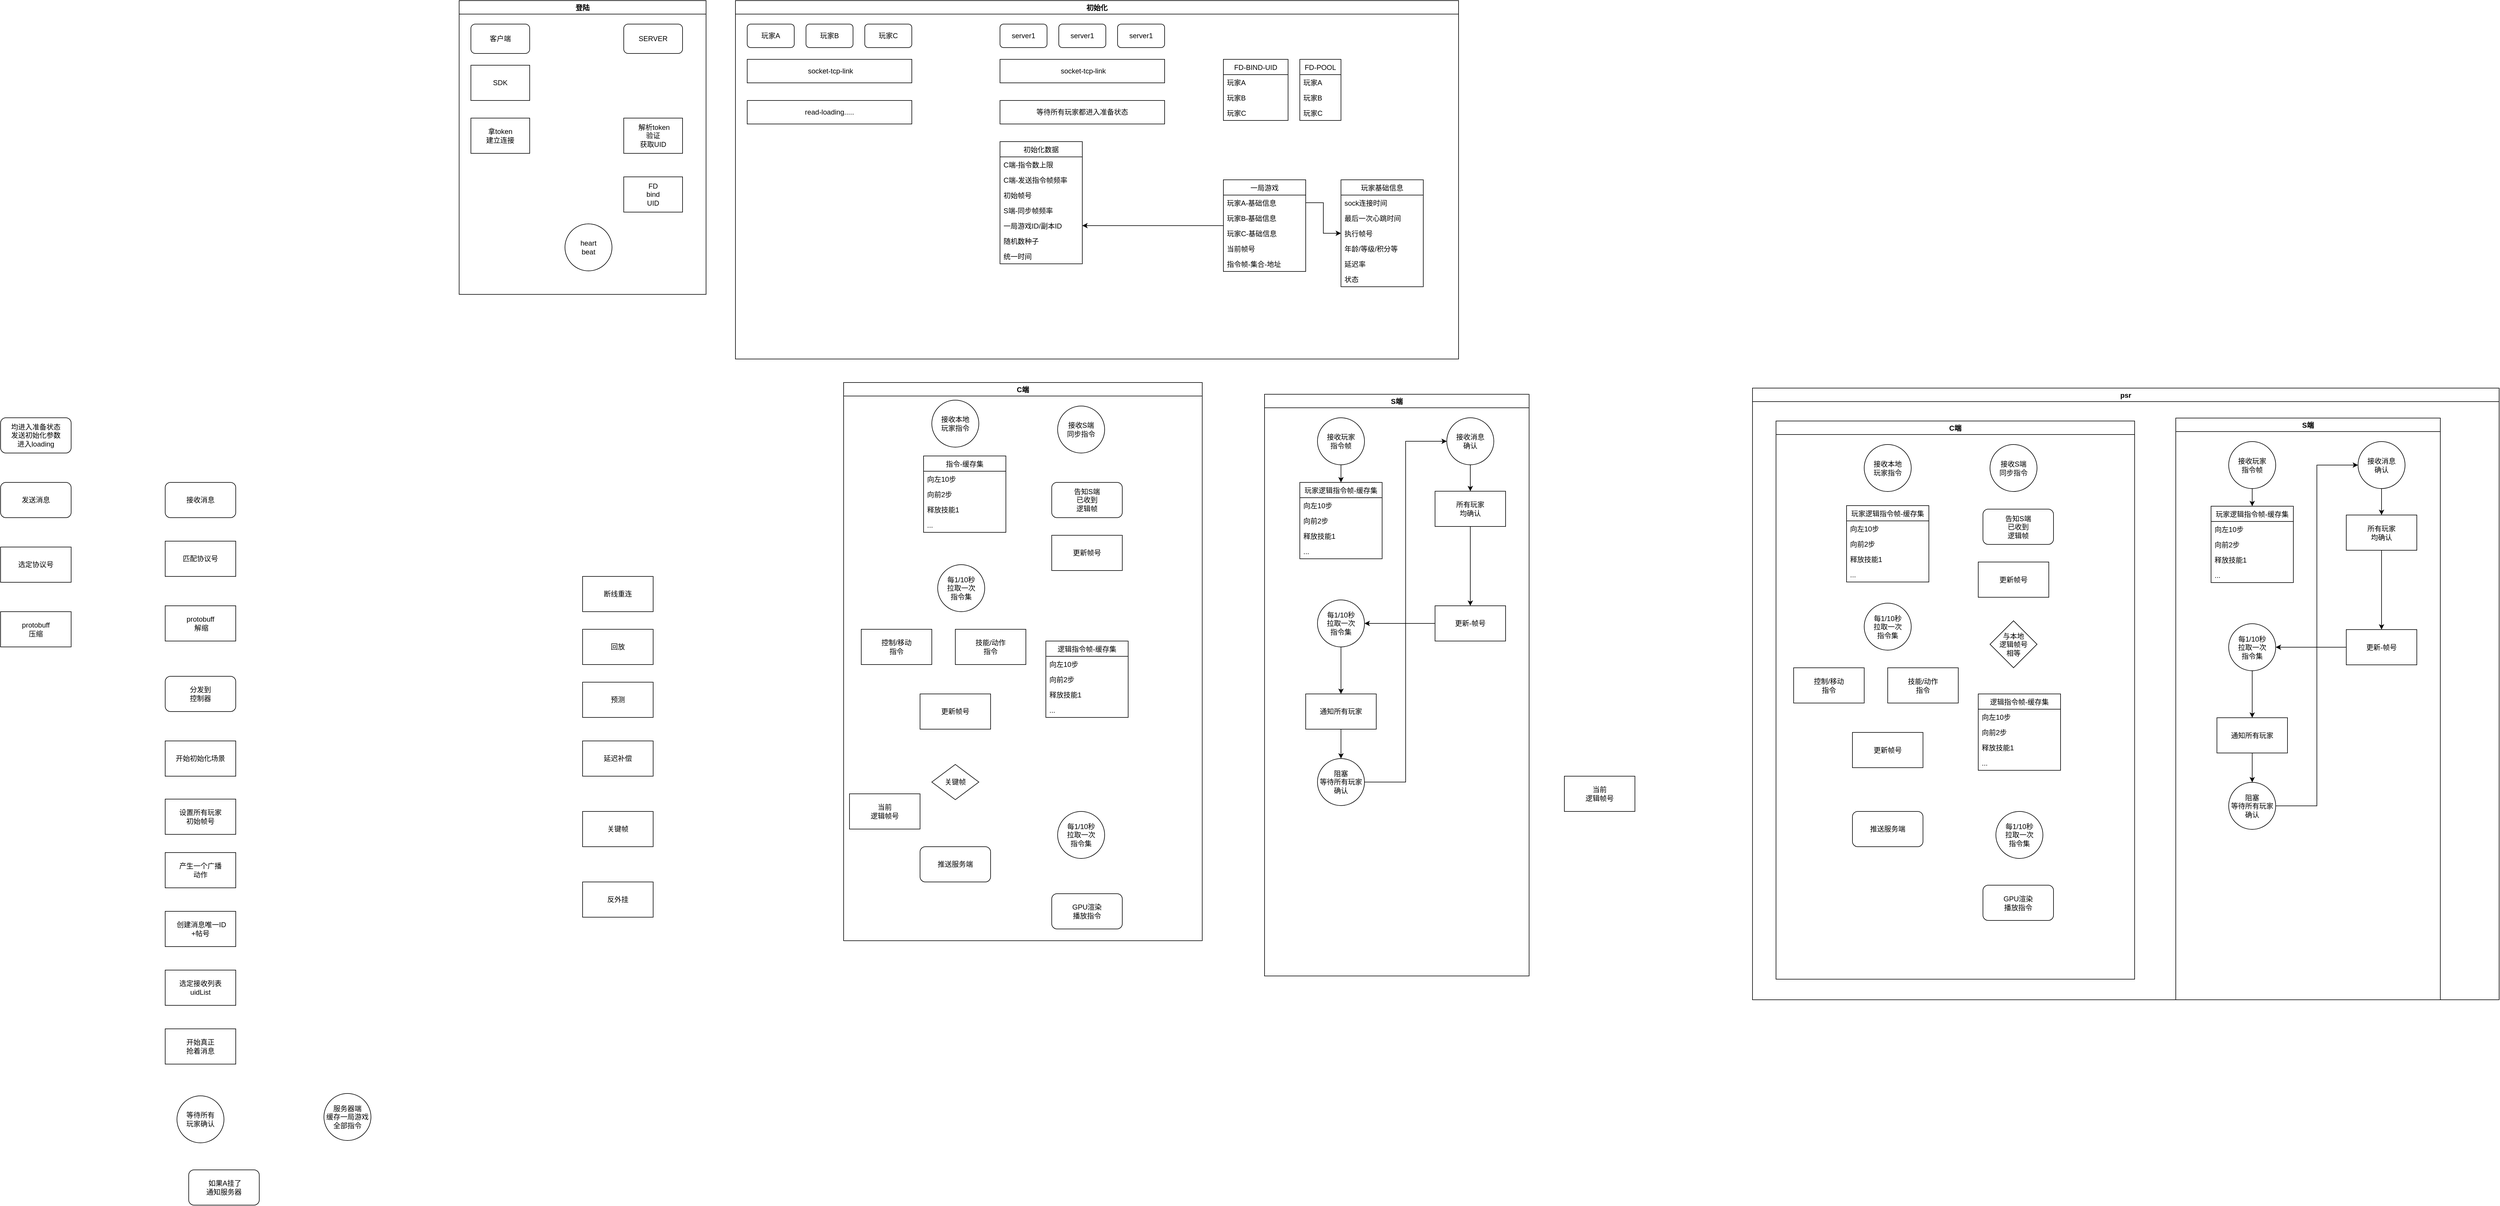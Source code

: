 <mxfile version="14.5.3" type="github">
  <diagram id="cTCjcHN-rwVxs7hEuexl" name="Page-1">
    <mxGraphModel dx="1426" dy="1873" grid="1" gridSize="10" guides="1" tooltips="1" connect="1" arrows="1" fold="1" page="1" pageScale="1" pageWidth="827" pageHeight="1169" math="0" shadow="0">
      <root>
        <mxCell id="0" />
        <mxCell id="1" parent="0" />
        <mxCell id="lB1xqUMFaD_04WnO8Ldx-7" value="发送消息" style="rounded=1;whiteSpace=wrap;html=1;" parent="1" vertex="1">
          <mxGeometry x="220" y="630" width="120" height="60" as="geometry" />
        </mxCell>
        <mxCell id="lB1xqUMFaD_04WnO8Ldx-8" value="选定协议号" style="rounded=0;whiteSpace=wrap;html=1;" parent="1" vertex="1">
          <mxGeometry x="220" y="740" width="120" height="60" as="geometry" />
        </mxCell>
        <mxCell id="lB1xqUMFaD_04WnO8Ldx-9" value="protobuff&lt;br&gt;压缩" style="rounded=0;whiteSpace=wrap;html=1;" parent="1" vertex="1">
          <mxGeometry x="220" y="850" width="120" height="60" as="geometry" />
        </mxCell>
        <mxCell id="lB1xqUMFaD_04WnO8Ldx-10" value="接收消息" style="rounded=1;whiteSpace=wrap;html=1;" parent="1" vertex="1">
          <mxGeometry x="500" y="630" width="120" height="60" as="geometry" />
        </mxCell>
        <mxCell id="lB1xqUMFaD_04WnO8Ldx-11" value="匹配协议号" style="rounded=0;whiteSpace=wrap;html=1;" parent="1" vertex="1">
          <mxGeometry x="500" y="730" width="120" height="60" as="geometry" />
        </mxCell>
        <mxCell id="lB1xqUMFaD_04WnO8Ldx-12" value="protobuff&lt;br&gt;&amp;nbsp;解缩" style="rounded=0;whiteSpace=wrap;html=1;" parent="1" vertex="1">
          <mxGeometry x="500" y="840" width="120" height="60" as="geometry" />
        </mxCell>
        <mxCell id="lB1xqUMFaD_04WnO8Ldx-13" value="分发到&lt;br&gt;控制器" style="rounded=1;whiteSpace=wrap;html=1;" parent="1" vertex="1">
          <mxGeometry x="500" y="960" width="120" height="60" as="geometry" />
        </mxCell>
        <mxCell id="lB1xqUMFaD_04WnO8Ldx-14" value="产生一个广播&lt;br&gt;动作" style="rounded=0;whiteSpace=wrap;html=1;" parent="1" vertex="1">
          <mxGeometry x="500" y="1260" width="120" height="60" as="geometry" />
        </mxCell>
        <mxCell id="lB1xqUMFaD_04WnO8Ldx-15" value="选定接收列表&lt;br&gt;uidList" style="rounded=0;whiteSpace=wrap;html=1;" parent="1" vertex="1">
          <mxGeometry x="500" y="1460" width="120" height="60" as="geometry" />
        </mxCell>
        <mxCell id="lB1xqUMFaD_04WnO8Ldx-16" value="&amp;nbsp;创建消息唯一ID&lt;br&gt;+帖号" style="rounded=0;whiteSpace=wrap;html=1;" parent="1" vertex="1">
          <mxGeometry x="500" y="1360" width="120" height="60" as="geometry" />
        </mxCell>
        <mxCell id="lB1xqUMFaD_04WnO8Ldx-17" value="断线重连" style="rounded=0;whiteSpace=wrap;html=1;" parent="1" vertex="1">
          <mxGeometry x="1210" y="790" width="120" height="60" as="geometry" />
        </mxCell>
        <mxCell id="lB1xqUMFaD_04WnO8Ldx-18" value="回放" style="rounded=0;whiteSpace=wrap;html=1;" parent="1" vertex="1">
          <mxGeometry x="1210" y="880" width="120" height="60" as="geometry" />
        </mxCell>
        <mxCell id="lB1xqUMFaD_04WnO8Ldx-19" value="预测" style="rounded=0;whiteSpace=wrap;html=1;" parent="1" vertex="1">
          <mxGeometry x="1210" y="970" width="120" height="60" as="geometry" />
        </mxCell>
        <mxCell id="lB1xqUMFaD_04WnO8Ldx-23" value="均进入准备状态&lt;br&gt;发送初始化参数&lt;br&gt;进入loading" style="rounded=1;whiteSpace=wrap;html=1;" parent="1" vertex="1">
          <mxGeometry x="220" y="520" width="120" height="60" as="geometry" />
        </mxCell>
        <mxCell id="lB1xqUMFaD_04WnO8Ldx-24" value="开始初始化场景" style="rounded=0;whiteSpace=wrap;html=1;" parent="1" vertex="1">
          <mxGeometry x="500" y="1070" width="120" height="60" as="geometry" />
        </mxCell>
        <mxCell id="lB1xqUMFaD_04WnO8Ldx-25" value="设置所有玩家&lt;br&gt;初始帧号" style="rounded=0;whiteSpace=wrap;html=1;" parent="1" vertex="1">
          <mxGeometry x="500" y="1169" width="120" height="60" as="geometry" />
        </mxCell>
        <mxCell id="lB1xqUMFaD_04WnO8Ldx-26" value="等待所有&lt;br&gt;玩家确认" style="ellipse;whiteSpace=wrap;html=1;aspect=fixed;" parent="1" vertex="1">
          <mxGeometry x="520" y="1674" width="80" height="80" as="geometry" />
        </mxCell>
        <mxCell id="lB1xqUMFaD_04WnO8Ldx-27" value="开始真正&lt;br&gt;抢着消息" style="rounded=0;whiteSpace=wrap;html=1;" parent="1" vertex="1">
          <mxGeometry x="500" y="1560" width="120" height="60" as="geometry" />
        </mxCell>
        <mxCell id="lB1xqUMFaD_04WnO8Ldx-30" value="延迟补偿" style="rounded=0;whiteSpace=wrap;html=1;" parent="1" vertex="1">
          <mxGeometry x="1210" y="1070" width="120" height="60" as="geometry" />
        </mxCell>
        <mxCell id="lB1xqUMFaD_04WnO8Ldx-40" value="&amp;nbsp;如果A挂了&lt;br&gt;通知服务器" style="rounded=1;whiteSpace=wrap;html=1;" parent="1" vertex="1">
          <mxGeometry x="540" y="1800" width="120" height="60" as="geometry" />
        </mxCell>
        <mxCell id="lB1xqUMFaD_04WnO8Ldx-41" value="服务器端&lt;br&gt;缓存一局游戏&lt;br&gt;全部指令" style="ellipse;whiteSpace=wrap;html=1;aspect=fixed;" parent="1" vertex="1">
          <mxGeometry x="770" y="1670" width="80" height="80" as="geometry" />
        </mxCell>
        <mxCell id="lB1xqUMFaD_04WnO8Ldx-42" value="关键帧" style="rounded=0;whiteSpace=wrap;html=1;" parent="1" vertex="1">
          <mxGeometry x="1210" y="1190" width="120" height="60" as="geometry" />
        </mxCell>
        <mxCell id="lB1xqUMFaD_04WnO8Ldx-43" value="反外挂" style="rounded=0;whiteSpace=wrap;html=1;" parent="1" vertex="1">
          <mxGeometry x="1210" y="1310" width="120" height="60" as="geometry" />
        </mxCell>
        <mxCell id="lB1xqUMFaD_04WnO8Ldx-98" value="初始化" style="swimlane;" parent="1" vertex="1">
          <mxGeometry x="1470" y="-190" width="1230" height="610" as="geometry" />
        </mxCell>
        <mxCell id="lB1xqUMFaD_04WnO8Ldx-79" value="玩家A" style="rounded=1;whiteSpace=wrap;html=1;" parent="lB1xqUMFaD_04WnO8Ldx-98" vertex="1">
          <mxGeometry x="20" y="40" width="80" height="40" as="geometry" />
        </mxCell>
        <mxCell id="lB1xqUMFaD_04WnO8Ldx-82" value="&amp;nbsp;socket-tcp-link" style="rounded=0;whiteSpace=wrap;html=1;" parent="lB1xqUMFaD_04WnO8Ldx-98" vertex="1">
          <mxGeometry x="20" y="100" width="280" height="40" as="geometry" />
        </mxCell>
        <mxCell id="lB1xqUMFaD_04WnO8Ldx-83" value="read-loading....." style="rounded=0;whiteSpace=wrap;html=1;" parent="lB1xqUMFaD_04WnO8Ldx-98" vertex="1">
          <mxGeometry x="20" y="170" width="280" height="40" as="geometry" />
        </mxCell>
        <mxCell id="lB1xqUMFaD_04WnO8Ldx-87" value="FD-POOL" style="swimlane;fontStyle=0;childLayout=stackLayout;horizontal=1;startSize=26;fillColor=none;horizontalStack=0;resizeParent=1;resizeParentMax=0;resizeLast=0;collapsible=1;marginBottom=0;" parent="lB1xqUMFaD_04WnO8Ldx-98" vertex="1">
          <mxGeometry x="960" y="100" width="70" height="104" as="geometry" />
        </mxCell>
        <mxCell id="lB1xqUMFaD_04WnO8Ldx-88" value="玩家A" style="text;strokeColor=none;fillColor=none;align=left;verticalAlign=top;spacingLeft=4;spacingRight=4;overflow=hidden;rotatable=0;points=[[0,0.5],[1,0.5]];portConstraint=eastwest;" parent="lB1xqUMFaD_04WnO8Ldx-87" vertex="1">
          <mxGeometry y="26" width="70" height="26" as="geometry" />
        </mxCell>
        <mxCell id="lB1xqUMFaD_04WnO8Ldx-89" value="玩家B" style="text;strokeColor=none;fillColor=none;align=left;verticalAlign=top;spacingLeft=4;spacingRight=4;overflow=hidden;rotatable=0;points=[[0,0.5],[1,0.5]];portConstraint=eastwest;" parent="lB1xqUMFaD_04WnO8Ldx-87" vertex="1">
          <mxGeometry y="52" width="70" height="26" as="geometry" />
        </mxCell>
        <mxCell id="lB1xqUMFaD_04WnO8Ldx-90" value="玩家C" style="text;strokeColor=none;fillColor=none;align=left;verticalAlign=top;spacingLeft=4;spacingRight=4;overflow=hidden;rotatable=0;points=[[0,0.5],[1,0.5]];portConstraint=eastwest;" parent="lB1xqUMFaD_04WnO8Ldx-87" vertex="1">
          <mxGeometry y="78" width="70" height="26" as="geometry" />
        </mxCell>
        <mxCell id="lB1xqUMFaD_04WnO8Ldx-92" value="初始化数据" style="swimlane;fontStyle=0;childLayout=stackLayout;horizontal=1;startSize=26;fillColor=none;horizontalStack=0;resizeParent=1;resizeParentMax=0;resizeLast=0;collapsible=1;marginBottom=0;" parent="lB1xqUMFaD_04WnO8Ldx-98" vertex="1">
          <mxGeometry x="450" y="240" width="140" height="208" as="geometry" />
        </mxCell>
        <mxCell id="lB1xqUMFaD_04WnO8Ldx-93" value="C端-指令数上限" style="text;strokeColor=none;fillColor=none;align=left;verticalAlign=top;spacingLeft=4;spacingRight=4;overflow=hidden;rotatable=0;points=[[0,0.5],[1,0.5]];portConstraint=eastwest;" parent="lB1xqUMFaD_04WnO8Ldx-92" vertex="1">
          <mxGeometry y="26" width="140" height="26" as="geometry" />
        </mxCell>
        <mxCell id="lB1xqUMFaD_04WnO8Ldx-94" value="C端-发送指令帧频率" style="text;strokeColor=none;fillColor=none;align=left;verticalAlign=top;spacingLeft=4;spacingRight=4;overflow=hidden;rotatable=0;points=[[0,0.5],[1,0.5]];portConstraint=eastwest;" parent="lB1xqUMFaD_04WnO8Ldx-92" vertex="1">
          <mxGeometry y="52" width="140" height="26" as="geometry" />
        </mxCell>
        <mxCell id="lB1xqUMFaD_04WnO8Ldx-95" value="初始帧号" style="text;strokeColor=none;fillColor=none;align=left;verticalAlign=top;spacingLeft=4;spacingRight=4;overflow=hidden;rotatable=0;points=[[0,0.5],[1,0.5]];portConstraint=eastwest;" parent="lB1xqUMFaD_04WnO8Ldx-92" vertex="1">
          <mxGeometry y="78" width="140" height="26" as="geometry" />
        </mxCell>
        <mxCell id="lB1xqUMFaD_04WnO8Ldx-97" value="S端-同步帧频率" style="text;strokeColor=none;fillColor=none;align=left;verticalAlign=top;spacingLeft=4;spacingRight=4;overflow=hidden;rotatable=0;points=[[0,0.5],[1,0.5]];portConstraint=eastwest;" parent="lB1xqUMFaD_04WnO8Ldx-92" vertex="1">
          <mxGeometry y="104" width="140" height="26" as="geometry" />
        </mxCell>
        <mxCell id="lB1xqUMFaD_04WnO8Ldx-129" value="一局游戏ID/副本ID" style="text;strokeColor=none;fillColor=none;align=left;verticalAlign=top;spacingLeft=4;spacingRight=4;overflow=hidden;rotatable=0;points=[[0,0.5],[1,0.5]];portConstraint=eastwest;" parent="lB1xqUMFaD_04WnO8Ldx-92" vertex="1">
          <mxGeometry y="130" width="140" height="26" as="geometry" />
        </mxCell>
        <mxCell id="lB1xqUMFaD_04WnO8Ldx-153" value="随机数种子" style="text;strokeColor=none;fillColor=none;align=left;verticalAlign=top;spacingLeft=4;spacingRight=4;overflow=hidden;rotatable=0;points=[[0,0.5],[1,0.5]];portConstraint=eastwest;" parent="lB1xqUMFaD_04WnO8Ldx-92" vertex="1">
          <mxGeometry y="156" width="140" height="26" as="geometry" />
        </mxCell>
        <mxCell id="lB1xqUMFaD_04WnO8Ldx-154" value="统一时间" style="text;strokeColor=none;fillColor=none;align=left;verticalAlign=top;spacingLeft=4;spacingRight=4;overflow=hidden;rotatable=0;points=[[0,0.5],[1,0.5]];portConstraint=eastwest;" parent="lB1xqUMFaD_04WnO8Ldx-92" vertex="1">
          <mxGeometry y="182" width="140" height="26" as="geometry" />
        </mxCell>
        <mxCell id="lB1xqUMFaD_04WnO8Ldx-96" value="等待所有玩家都进入准备状态" style="rounded=0;whiteSpace=wrap;html=1;" parent="lB1xqUMFaD_04WnO8Ldx-98" vertex="1">
          <mxGeometry x="450" y="170" width="280" height="40" as="geometry" />
        </mxCell>
        <mxCell id="lB1xqUMFaD_04WnO8Ldx-99" value="玩家B" style="rounded=1;whiteSpace=wrap;html=1;" parent="lB1xqUMFaD_04WnO8Ldx-98" vertex="1">
          <mxGeometry x="120" y="40" width="80" height="40" as="geometry" />
        </mxCell>
        <mxCell id="lB1xqUMFaD_04WnO8Ldx-100" value="玩家C" style="rounded=1;whiteSpace=wrap;html=1;" parent="lB1xqUMFaD_04WnO8Ldx-98" vertex="1">
          <mxGeometry x="220" y="40" width="80" height="40" as="geometry" />
        </mxCell>
        <mxCell id="lB1xqUMFaD_04WnO8Ldx-101" value="server1" style="rounded=1;whiteSpace=wrap;html=1;" parent="lB1xqUMFaD_04WnO8Ldx-98" vertex="1">
          <mxGeometry x="450" y="40" width="80" height="40" as="geometry" />
        </mxCell>
        <mxCell id="lB1xqUMFaD_04WnO8Ldx-102" value="&amp;nbsp;socket-tcp-link" style="rounded=0;whiteSpace=wrap;html=1;" parent="lB1xqUMFaD_04WnO8Ldx-98" vertex="1">
          <mxGeometry x="450" y="100" width="280" height="40" as="geometry" />
        </mxCell>
        <mxCell id="lB1xqUMFaD_04WnO8Ldx-103" value="server1" style="rounded=1;whiteSpace=wrap;html=1;" parent="lB1xqUMFaD_04WnO8Ldx-98" vertex="1">
          <mxGeometry x="550" y="40" width="80" height="40" as="geometry" />
        </mxCell>
        <mxCell id="lB1xqUMFaD_04WnO8Ldx-104" value="server1" style="rounded=1;whiteSpace=wrap;html=1;" parent="lB1xqUMFaD_04WnO8Ldx-98" vertex="1">
          <mxGeometry x="650" y="40" width="80" height="40" as="geometry" />
        </mxCell>
        <mxCell id="lB1xqUMFaD_04WnO8Ldx-136" style="edgeStyle=orthogonalEdgeStyle;rounded=0;orthogonalLoop=1;jettySize=auto;html=1;entryX=1;entryY=0.5;entryDx=0;entryDy=0;" parent="lB1xqUMFaD_04WnO8Ldx-98" source="lB1xqUMFaD_04WnO8Ldx-130" target="lB1xqUMFaD_04WnO8Ldx-129" edge="1">
          <mxGeometry relative="1" as="geometry" />
        </mxCell>
        <mxCell id="lB1xqUMFaD_04WnO8Ldx-130" value="一局游戏" style="swimlane;fontStyle=0;childLayout=stackLayout;horizontal=1;startSize=26;fillColor=none;horizontalStack=0;resizeParent=1;resizeParentMax=0;resizeLast=0;collapsible=1;marginBottom=0;" parent="lB1xqUMFaD_04WnO8Ldx-98" vertex="1">
          <mxGeometry x="830" y="305" width="140" height="156" as="geometry" />
        </mxCell>
        <mxCell id="lB1xqUMFaD_04WnO8Ldx-131" value="玩家A-基础信息" style="text;strokeColor=none;fillColor=none;align=left;verticalAlign=top;spacingLeft=4;spacingRight=4;overflow=hidden;rotatable=0;points=[[0,0.5],[1,0.5]];portConstraint=eastwest;" parent="lB1xqUMFaD_04WnO8Ldx-130" vertex="1">
          <mxGeometry y="26" width="140" height="26" as="geometry" />
        </mxCell>
        <mxCell id="lB1xqUMFaD_04WnO8Ldx-134" value="玩家B-基础信息" style="text;strokeColor=none;fillColor=none;align=left;verticalAlign=top;spacingLeft=4;spacingRight=4;overflow=hidden;rotatable=0;points=[[0,0.5],[1,0.5]];portConstraint=eastwest;" parent="lB1xqUMFaD_04WnO8Ldx-130" vertex="1">
          <mxGeometry y="52" width="140" height="26" as="geometry" />
        </mxCell>
        <mxCell id="lB1xqUMFaD_04WnO8Ldx-135" value="玩家C-基础信息" style="text;strokeColor=none;fillColor=none;align=left;verticalAlign=top;spacingLeft=4;spacingRight=4;overflow=hidden;rotatable=0;points=[[0,0.5],[1,0.5]];portConstraint=eastwest;" parent="lB1xqUMFaD_04WnO8Ldx-130" vertex="1">
          <mxGeometry y="78" width="140" height="26" as="geometry" />
        </mxCell>
        <mxCell id="lB1xqUMFaD_04WnO8Ldx-138" value="当前帧号" style="text;strokeColor=none;fillColor=none;align=left;verticalAlign=top;spacingLeft=4;spacingRight=4;overflow=hidden;rotatable=0;points=[[0,0.5],[1,0.5]];portConstraint=eastwest;" parent="lB1xqUMFaD_04WnO8Ldx-130" vertex="1">
          <mxGeometry y="104" width="140" height="26" as="geometry" />
        </mxCell>
        <mxCell id="lB1xqUMFaD_04WnO8Ldx-139" value="指令帧-集合-地址" style="text;strokeColor=none;fillColor=none;align=left;verticalAlign=top;spacingLeft=4;spacingRight=4;overflow=hidden;rotatable=0;points=[[0,0.5],[1,0.5]];portConstraint=eastwest;" parent="lB1xqUMFaD_04WnO8Ldx-130" vertex="1">
          <mxGeometry y="130" width="140" height="26" as="geometry" />
        </mxCell>
        <mxCell id="lB1xqUMFaD_04WnO8Ldx-141" value="FD-BIND-UID" style="swimlane;fontStyle=0;childLayout=stackLayout;horizontal=1;startSize=26;fillColor=none;horizontalStack=0;resizeParent=1;resizeParentMax=0;resizeLast=0;collapsible=1;marginBottom=0;" parent="lB1xqUMFaD_04WnO8Ldx-98" vertex="1">
          <mxGeometry x="830" y="100" width="110" height="104" as="geometry" />
        </mxCell>
        <mxCell id="lB1xqUMFaD_04WnO8Ldx-142" value="玩家A" style="text;strokeColor=none;fillColor=none;align=left;verticalAlign=top;spacingLeft=4;spacingRight=4;overflow=hidden;rotatable=0;points=[[0,0.5],[1,0.5]];portConstraint=eastwest;" parent="lB1xqUMFaD_04WnO8Ldx-141" vertex="1">
          <mxGeometry y="26" width="110" height="26" as="geometry" />
        </mxCell>
        <mxCell id="lB1xqUMFaD_04WnO8Ldx-143" value="玩家B" style="text;strokeColor=none;fillColor=none;align=left;verticalAlign=top;spacingLeft=4;spacingRight=4;overflow=hidden;rotatable=0;points=[[0,0.5],[1,0.5]];portConstraint=eastwest;" parent="lB1xqUMFaD_04WnO8Ldx-141" vertex="1">
          <mxGeometry y="52" width="110" height="26" as="geometry" />
        </mxCell>
        <mxCell id="lB1xqUMFaD_04WnO8Ldx-144" value="玩家C" style="text;strokeColor=none;fillColor=none;align=left;verticalAlign=top;spacingLeft=4;spacingRight=4;overflow=hidden;rotatable=0;points=[[0,0.5],[1,0.5]];portConstraint=eastwest;" parent="lB1xqUMFaD_04WnO8Ldx-141" vertex="1">
          <mxGeometry y="78" width="110" height="26" as="geometry" />
        </mxCell>
        <mxCell id="lB1xqUMFaD_04WnO8Ldx-145" value="玩家基础信息" style="swimlane;fontStyle=0;childLayout=stackLayout;horizontal=1;startSize=26;fillColor=none;horizontalStack=0;resizeParent=1;resizeParentMax=0;resizeLast=0;collapsible=1;marginBottom=0;" parent="lB1xqUMFaD_04WnO8Ldx-98" vertex="1">
          <mxGeometry x="1030" y="305" width="140" height="182" as="geometry" />
        </mxCell>
        <mxCell id="lB1xqUMFaD_04WnO8Ldx-146" value="sock连接时间" style="text;strokeColor=none;fillColor=none;align=left;verticalAlign=top;spacingLeft=4;spacingRight=4;overflow=hidden;rotatable=0;points=[[0,0.5],[1,0.5]];portConstraint=eastwest;" parent="lB1xqUMFaD_04WnO8Ldx-145" vertex="1">
          <mxGeometry y="26" width="140" height="26" as="geometry" />
        </mxCell>
        <mxCell id="lB1xqUMFaD_04WnO8Ldx-147" value="最后一次心跳时间" style="text;strokeColor=none;fillColor=none;align=left;verticalAlign=top;spacingLeft=4;spacingRight=4;overflow=hidden;rotatable=0;points=[[0,0.5],[1,0.5]];portConstraint=eastwest;" parent="lB1xqUMFaD_04WnO8Ldx-145" vertex="1">
          <mxGeometry y="52" width="140" height="26" as="geometry" />
        </mxCell>
        <mxCell id="lB1xqUMFaD_04WnO8Ldx-148" value="执行帧号" style="text;strokeColor=none;fillColor=none;align=left;verticalAlign=top;spacingLeft=4;spacingRight=4;overflow=hidden;rotatable=0;points=[[0,0.5],[1,0.5]];portConstraint=eastwest;" parent="lB1xqUMFaD_04WnO8Ldx-145" vertex="1">
          <mxGeometry y="78" width="140" height="26" as="geometry" />
        </mxCell>
        <mxCell id="lB1xqUMFaD_04WnO8Ldx-150" value="年龄/等级/积分等" style="text;strokeColor=none;fillColor=none;align=left;verticalAlign=top;spacingLeft=4;spacingRight=4;overflow=hidden;rotatable=0;points=[[0,0.5],[1,0.5]];portConstraint=eastwest;" parent="lB1xqUMFaD_04WnO8Ldx-145" vertex="1">
          <mxGeometry y="104" width="140" height="26" as="geometry" />
        </mxCell>
        <mxCell id="lB1xqUMFaD_04WnO8Ldx-151" value="延迟率" style="text;strokeColor=none;fillColor=none;align=left;verticalAlign=top;spacingLeft=4;spacingRight=4;overflow=hidden;rotatable=0;points=[[0,0.5],[1,0.5]];portConstraint=eastwest;" parent="lB1xqUMFaD_04WnO8Ldx-145" vertex="1">
          <mxGeometry y="130" width="140" height="26" as="geometry" />
        </mxCell>
        <mxCell id="lB1xqUMFaD_04WnO8Ldx-152" value="状态" style="text;strokeColor=none;fillColor=none;align=left;verticalAlign=top;spacingLeft=4;spacingRight=4;overflow=hidden;rotatable=0;points=[[0,0.5],[1,0.5]];portConstraint=eastwest;" parent="lB1xqUMFaD_04WnO8Ldx-145" vertex="1">
          <mxGeometry y="156" width="140" height="26" as="geometry" />
        </mxCell>
        <mxCell id="lB1xqUMFaD_04WnO8Ldx-149" style="edgeStyle=orthogonalEdgeStyle;rounded=0;orthogonalLoop=1;jettySize=auto;html=1;" parent="lB1xqUMFaD_04WnO8Ldx-98" source="lB1xqUMFaD_04WnO8Ldx-131" target="lB1xqUMFaD_04WnO8Ldx-145" edge="1">
          <mxGeometry relative="1" as="geometry" />
        </mxCell>
        <mxCell id="lB1xqUMFaD_04WnO8Ldx-105" value="C端" style="swimlane;" parent="1" vertex="1">
          <mxGeometry x="1654" y="460" width="610" height="950" as="geometry" />
        </mxCell>
        <mxCell id="lB1xqUMFaD_04WnO8Ldx-113" value="推送服务端" style="rounded=1;whiteSpace=wrap;html=1;" parent="lB1xqUMFaD_04WnO8Ldx-105" vertex="1">
          <mxGeometry x="130" y="790" width="120" height="60" as="geometry" />
        </mxCell>
        <mxCell id="lB1xqUMFaD_04WnO8Ldx-122" value="更新帧号" style="rounded=0;whiteSpace=wrap;html=1;" parent="lB1xqUMFaD_04WnO8Ldx-105" vertex="1">
          <mxGeometry x="130" y="530" width="120" height="60" as="geometry" />
        </mxCell>
        <mxCell id="lB1xqUMFaD_04WnO8Ldx-155" value="关键帧" style="rhombus;whiteSpace=wrap;html=1;" parent="lB1xqUMFaD_04WnO8Ldx-105" vertex="1">
          <mxGeometry x="150" y="650" width="80" height="60" as="geometry" />
        </mxCell>
        <mxCell id="lB1xqUMFaD_04WnO8Ldx-120" value="每1/10秒&lt;br&gt;拉取一次&lt;br&gt;指令集" style="ellipse;whiteSpace=wrap;html=1;aspect=fixed;" parent="lB1xqUMFaD_04WnO8Ldx-105" vertex="1">
          <mxGeometry x="364" y="730" width="80" height="80" as="geometry" />
        </mxCell>
        <mxCell id="lB1xqUMFaD_04WnO8Ldx-121" value="GPU渲染&lt;br&gt;播放指令" style="rounded=1;whiteSpace=wrap;html=1;" parent="lB1xqUMFaD_04WnO8Ldx-105" vertex="1">
          <mxGeometry x="354" y="870" width="120" height="60" as="geometry" />
        </mxCell>
        <mxCell id="lB1xqUMFaD_04WnO8Ldx-112" value="每1/10秒&lt;br&gt;拉取一次&lt;br&gt;指令集" style="ellipse;whiteSpace=wrap;html=1;aspect=fixed;" parent="lB1xqUMFaD_04WnO8Ldx-105" vertex="1">
          <mxGeometry x="160" y="310" width="80" height="80" as="geometry" />
        </mxCell>
        <mxCell id="lB1xqUMFaD_04WnO8Ldx-157" value="控制/移动&lt;br&gt;指令" style="rounded=0;whiteSpace=wrap;html=1;" parent="lB1xqUMFaD_04WnO8Ldx-105" vertex="1">
          <mxGeometry x="30" y="420" width="120" height="60" as="geometry" />
        </mxCell>
        <mxCell id="lB1xqUMFaD_04WnO8Ldx-158" value="技能/动作&lt;br&gt;指令" style="rounded=0;whiteSpace=wrap;html=1;" parent="lB1xqUMFaD_04WnO8Ldx-105" vertex="1">
          <mxGeometry x="190" y="420" width="120" height="60" as="geometry" />
        </mxCell>
        <mxCell id="4TKYKufiDU9-YVt1ajdF-7" value="当前&lt;br&gt;逻辑帧号" style="rounded=0;whiteSpace=wrap;html=1;" vertex="1" parent="lB1xqUMFaD_04WnO8Ldx-105">
          <mxGeometry x="10" y="700" width="120" height="60" as="geometry" />
        </mxCell>
        <mxCell id="lB1xqUMFaD_04WnO8Ldx-115" value="逻辑指令帧-缓存集" style="swimlane;fontStyle=0;childLayout=stackLayout;horizontal=1;startSize=26;fillColor=none;horizontalStack=0;resizeParent=1;resizeParentMax=0;resizeLast=0;collapsible=1;marginBottom=0;" parent="lB1xqUMFaD_04WnO8Ldx-105" vertex="1">
          <mxGeometry x="344" y="440" width="140" height="130" as="geometry" />
        </mxCell>
        <mxCell id="lB1xqUMFaD_04WnO8Ldx-116" value="向左10步" style="text;strokeColor=none;fillColor=none;align=left;verticalAlign=top;spacingLeft=4;spacingRight=4;overflow=hidden;rotatable=0;points=[[0,0.5],[1,0.5]];portConstraint=eastwest;" parent="lB1xqUMFaD_04WnO8Ldx-115" vertex="1">
          <mxGeometry y="26" width="140" height="26" as="geometry" />
        </mxCell>
        <mxCell id="lB1xqUMFaD_04WnO8Ldx-117" value="向前2步" style="text;strokeColor=none;fillColor=none;align=left;verticalAlign=top;spacingLeft=4;spacingRight=4;overflow=hidden;rotatable=0;points=[[0,0.5],[1,0.5]];portConstraint=eastwest;" parent="lB1xqUMFaD_04WnO8Ldx-115" vertex="1">
          <mxGeometry y="52" width="140" height="26" as="geometry" />
        </mxCell>
        <mxCell id="lB1xqUMFaD_04WnO8Ldx-118" value="释放技能1" style="text;strokeColor=none;fillColor=none;align=left;verticalAlign=top;spacingLeft=4;spacingRight=4;overflow=hidden;rotatable=0;points=[[0,0.5],[1,0.5]];portConstraint=eastwest;" parent="lB1xqUMFaD_04WnO8Ldx-115" vertex="1">
          <mxGeometry y="78" width="140" height="26" as="geometry" />
        </mxCell>
        <mxCell id="lB1xqUMFaD_04WnO8Ldx-119" value="..." style="text;strokeColor=none;fillColor=none;align=left;verticalAlign=top;spacingLeft=4;spacingRight=4;overflow=hidden;rotatable=0;points=[[0,0.5],[1,0.5]];portConstraint=eastwest;" parent="lB1xqUMFaD_04WnO8Ldx-115" vertex="1">
          <mxGeometry y="104" width="140" height="26" as="geometry" />
        </mxCell>
        <mxCell id="lB1xqUMFaD_04WnO8Ldx-123" value="告知S端&lt;br&gt;已收到&lt;br&gt;逻辑帧" style="rounded=1;whiteSpace=wrap;html=1;" parent="lB1xqUMFaD_04WnO8Ldx-105" vertex="1">
          <mxGeometry x="354" y="170" width="120" height="60" as="geometry" />
        </mxCell>
        <mxCell id="4TKYKufiDU9-YVt1ajdF-9" value="更新帧号" style="rounded=0;whiteSpace=wrap;html=1;" vertex="1" parent="lB1xqUMFaD_04WnO8Ldx-105">
          <mxGeometry x="354" y="260" width="120" height="60" as="geometry" />
        </mxCell>
        <mxCell id="lB1xqUMFaD_04WnO8Ldx-106" value="接收本地&lt;br&gt;玩家指令" style="ellipse;whiteSpace=wrap;html=1;aspect=fixed;" parent="lB1xqUMFaD_04WnO8Ldx-105" vertex="1">
          <mxGeometry x="150" y="30" width="80" height="80" as="geometry" />
        </mxCell>
        <mxCell id="lB1xqUMFaD_04WnO8Ldx-114" value="接收S端&lt;br&gt;同步指令" style="ellipse;whiteSpace=wrap;html=1;aspect=fixed;" parent="lB1xqUMFaD_04WnO8Ldx-105" vertex="1">
          <mxGeometry x="364" y="40" width="80" height="80" as="geometry" />
        </mxCell>
        <mxCell id="lB1xqUMFaD_04WnO8Ldx-107" value="指令-缓存集" style="swimlane;fontStyle=0;childLayout=stackLayout;horizontal=1;startSize=26;fillColor=none;horizontalStack=0;resizeParent=1;resizeParentMax=0;resizeLast=0;collapsible=1;marginBottom=0;" parent="1" vertex="1">
          <mxGeometry x="1790" y="585" width="140" height="130" as="geometry" />
        </mxCell>
        <mxCell id="lB1xqUMFaD_04WnO8Ldx-108" value="向左10步" style="text;strokeColor=none;fillColor=none;align=left;verticalAlign=top;spacingLeft=4;spacingRight=4;overflow=hidden;rotatable=0;points=[[0,0.5],[1,0.5]];portConstraint=eastwest;" parent="lB1xqUMFaD_04WnO8Ldx-107" vertex="1">
          <mxGeometry y="26" width="140" height="26" as="geometry" />
        </mxCell>
        <mxCell id="lB1xqUMFaD_04WnO8Ldx-109" value="向前2步" style="text;strokeColor=none;fillColor=none;align=left;verticalAlign=top;spacingLeft=4;spacingRight=4;overflow=hidden;rotatable=0;points=[[0,0.5],[1,0.5]];portConstraint=eastwest;" parent="lB1xqUMFaD_04WnO8Ldx-107" vertex="1">
          <mxGeometry y="52" width="140" height="26" as="geometry" />
        </mxCell>
        <mxCell id="lB1xqUMFaD_04WnO8Ldx-110" value="释放技能1" style="text;strokeColor=none;fillColor=none;align=left;verticalAlign=top;spacingLeft=4;spacingRight=4;overflow=hidden;rotatable=0;points=[[0,0.5],[1,0.5]];portConstraint=eastwest;" parent="lB1xqUMFaD_04WnO8Ldx-107" vertex="1">
          <mxGeometry y="78" width="140" height="26" as="geometry" />
        </mxCell>
        <mxCell id="lB1xqUMFaD_04WnO8Ldx-111" value="..." style="text;strokeColor=none;fillColor=none;align=left;verticalAlign=top;spacingLeft=4;spacingRight=4;overflow=hidden;rotatable=0;points=[[0,0.5],[1,0.5]];portConstraint=eastwest;" parent="lB1xqUMFaD_04WnO8Ldx-107" vertex="1">
          <mxGeometry y="104" width="140" height="26" as="geometry" />
        </mxCell>
        <mxCell id="lB1xqUMFaD_04WnO8Ldx-127" value="S端" style="swimlane;" parent="1" vertex="1">
          <mxGeometry x="2370" y="480" width="450" height="990" as="geometry" />
        </mxCell>
        <mxCell id="4TKYKufiDU9-YVt1ajdF-15" style="edgeStyle=orthogonalEdgeStyle;rounded=0;orthogonalLoop=1;jettySize=auto;html=1;entryX=0.5;entryY=0;entryDx=0;entryDy=0;" edge="1" parent="lB1xqUMFaD_04WnO8Ldx-127" source="lB1xqUMFaD_04WnO8Ldx-128" target="4TKYKufiDU9-YVt1ajdF-11">
          <mxGeometry relative="1" as="geometry" />
        </mxCell>
        <mxCell id="lB1xqUMFaD_04WnO8Ldx-128" value="&lt;span&gt;接收消息&lt;br&gt;确认&lt;br&gt;&lt;/span&gt;" style="ellipse;whiteSpace=wrap;html=1;aspect=fixed;" parent="lB1xqUMFaD_04WnO8Ldx-127" vertex="1">
          <mxGeometry x="310" y="40" width="80" height="80" as="geometry" />
        </mxCell>
        <mxCell id="4TKYKufiDU9-YVt1ajdF-13" style="edgeStyle=orthogonalEdgeStyle;rounded=0;orthogonalLoop=1;jettySize=auto;html=1;entryX=0.5;entryY=0;entryDx=0;entryDy=0;" edge="1" parent="lB1xqUMFaD_04WnO8Ldx-127" source="lB1xqUMFaD_04WnO8Ldx-74" target="lB1xqUMFaD_04WnO8Ldx-75">
          <mxGeometry relative="1" as="geometry" />
        </mxCell>
        <mxCell id="lB1xqUMFaD_04WnO8Ldx-74" value="每1/10秒&lt;br&gt;拉取一次&lt;br&gt;指令集" style="ellipse;whiteSpace=wrap;html=1;aspect=fixed;" parent="lB1xqUMFaD_04WnO8Ldx-127" vertex="1">
          <mxGeometry x="90" y="350" width="80" height="80" as="geometry" />
        </mxCell>
        <mxCell id="4TKYKufiDU9-YVt1ajdF-14" style="edgeStyle=orthogonalEdgeStyle;rounded=0;orthogonalLoop=1;jettySize=auto;html=1;entryX=0.5;entryY=0;entryDx=0;entryDy=0;" edge="1" parent="lB1xqUMFaD_04WnO8Ldx-127" source="lB1xqUMFaD_04WnO8Ldx-75" target="lB1xqUMFaD_04WnO8Ldx-76">
          <mxGeometry relative="1" as="geometry" />
        </mxCell>
        <mxCell id="lB1xqUMFaD_04WnO8Ldx-75" value="通知所有玩家" style="rounded=0;whiteSpace=wrap;html=1;" parent="lB1xqUMFaD_04WnO8Ldx-127" vertex="1">
          <mxGeometry x="70" y="510" width="120" height="60" as="geometry" />
        </mxCell>
        <mxCell id="4TKYKufiDU9-YVt1ajdF-10" style="edgeStyle=orthogonalEdgeStyle;rounded=0;orthogonalLoop=1;jettySize=auto;html=1;entryX=0;entryY=0.5;entryDx=0;entryDy=0;" edge="1" parent="lB1xqUMFaD_04WnO8Ldx-127" source="lB1xqUMFaD_04WnO8Ldx-76" target="lB1xqUMFaD_04WnO8Ldx-128">
          <mxGeometry relative="1" as="geometry" />
        </mxCell>
        <mxCell id="lB1xqUMFaD_04WnO8Ldx-76" value="阻塞&lt;br&gt;等待所有玩家&lt;br&gt;确认" style="ellipse;whiteSpace=wrap;html=1;aspect=fixed;" parent="lB1xqUMFaD_04WnO8Ldx-127" vertex="1">
          <mxGeometry x="90" y="620" width="80" height="80" as="geometry" />
        </mxCell>
        <mxCell id="4TKYKufiDU9-YVt1ajdF-16" style="edgeStyle=orthogonalEdgeStyle;rounded=0;orthogonalLoop=1;jettySize=auto;html=1;" edge="1" parent="lB1xqUMFaD_04WnO8Ldx-127" source="4TKYKufiDU9-YVt1ajdF-11" target="lB1xqUMFaD_04WnO8Ldx-73">
          <mxGeometry relative="1" as="geometry" />
        </mxCell>
        <mxCell id="4TKYKufiDU9-YVt1ajdF-11" value="所有玩家&lt;br&gt;均确认" style="rounded=0;whiteSpace=wrap;html=1;" vertex="1" parent="lB1xqUMFaD_04WnO8Ldx-127">
          <mxGeometry x="290" y="165" width="120" height="60" as="geometry" />
        </mxCell>
        <mxCell id="4TKYKufiDU9-YVt1ajdF-12" style="edgeStyle=orthogonalEdgeStyle;rounded=0;orthogonalLoop=1;jettySize=auto;html=1;entryX=1;entryY=0.5;entryDx=0;entryDy=0;" edge="1" parent="lB1xqUMFaD_04WnO8Ldx-127" source="lB1xqUMFaD_04WnO8Ldx-73" target="lB1xqUMFaD_04WnO8Ldx-74">
          <mxGeometry relative="1" as="geometry" />
        </mxCell>
        <mxCell id="lB1xqUMFaD_04WnO8Ldx-73" value="更新-帧号" style="rounded=0;whiteSpace=wrap;html=1;" parent="lB1xqUMFaD_04WnO8Ldx-127" vertex="1">
          <mxGeometry x="290" y="360" width="120" height="60" as="geometry" />
        </mxCell>
        <mxCell id="lB1xqUMFaD_04WnO8Ldx-63" value="玩家逻辑指令帧-缓存集" style="swimlane;fontStyle=0;childLayout=stackLayout;horizontal=1;startSize=26;fillColor=none;horizontalStack=0;resizeParent=1;resizeParentMax=0;resizeLast=0;collapsible=1;marginBottom=0;" parent="lB1xqUMFaD_04WnO8Ldx-127" vertex="1">
          <mxGeometry x="60" y="150" width="140" height="130" as="geometry" />
        </mxCell>
        <mxCell id="lB1xqUMFaD_04WnO8Ldx-64" value="向左10步" style="text;strokeColor=none;fillColor=none;align=left;verticalAlign=top;spacingLeft=4;spacingRight=4;overflow=hidden;rotatable=0;points=[[0,0.5],[1,0.5]];portConstraint=eastwest;" parent="lB1xqUMFaD_04WnO8Ldx-63" vertex="1">
          <mxGeometry y="26" width="140" height="26" as="geometry" />
        </mxCell>
        <mxCell id="lB1xqUMFaD_04WnO8Ldx-65" value="向前2步" style="text;strokeColor=none;fillColor=none;align=left;verticalAlign=top;spacingLeft=4;spacingRight=4;overflow=hidden;rotatable=0;points=[[0,0.5],[1,0.5]];portConstraint=eastwest;" parent="lB1xqUMFaD_04WnO8Ldx-63" vertex="1">
          <mxGeometry y="52" width="140" height="26" as="geometry" />
        </mxCell>
        <mxCell id="lB1xqUMFaD_04WnO8Ldx-66" value="释放技能1" style="text;strokeColor=none;fillColor=none;align=left;verticalAlign=top;spacingLeft=4;spacingRight=4;overflow=hidden;rotatable=0;points=[[0,0.5],[1,0.5]];portConstraint=eastwest;" parent="lB1xqUMFaD_04WnO8Ldx-63" vertex="1">
          <mxGeometry y="78" width="140" height="26" as="geometry" />
        </mxCell>
        <mxCell id="lB1xqUMFaD_04WnO8Ldx-67" value="..." style="text;strokeColor=none;fillColor=none;align=left;verticalAlign=top;spacingLeft=4;spacingRight=4;overflow=hidden;rotatable=0;points=[[0,0.5],[1,0.5]];portConstraint=eastwest;" parent="lB1xqUMFaD_04WnO8Ldx-63" vertex="1">
          <mxGeometry y="104" width="140" height="26" as="geometry" />
        </mxCell>
        <mxCell id="lB1xqUMFaD_04WnO8Ldx-62" value="&lt;span&gt;接收玩家&lt;/span&gt;&lt;br&gt;&lt;span&gt;指令帧&lt;/span&gt;" style="ellipse;whiteSpace=wrap;html=1;aspect=fixed;" parent="lB1xqUMFaD_04WnO8Ldx-127" vertex="1">
          <mxGeometry x="90" y="40" width="80" height="80" as="geometry" />
        </mxCell>
        <mxCell id="4TKYKufiDU9-YVt1ajdF-18" style="edgeStyle=orthogonalEdgeStyle;rounded=0;orthogonalLoop=1;jettySize=auto;html=1;entryX=0.5;entryY=0;entryDx=0;entryDy=0;" edge="1" parent="lB1xqUMFaD_04WnO8Ldx-127" source="lB1xqUMFaD_04WnO8Ldx-62" target="lB1xqUMFaD_04WnO8Ldx-63">
          <mxGeometry relative="1" as="geometry" />
        </mxCell>
        <mxCell id="4TKYKufiDU9-YVt1ajdF-1" value="登陆" style="swimlane;" vertex="1" parent="1">
          <mxGeometry x="1000" y="-190" width="420" height="500" as="geometry" />
        </mxCell>
        <mxCell id="lB1xqUMFaD_04WnO8Ldx-1" value="客户端" style="rounded=1;whiteSpace=wrap;html=1;" parent="4TKYKufiDU9-YVt1ajdF-1" vertex="1">
          <mxGeometry x="20" y="40" width="100" height="50" as="geometry" />
        </mxCell>
        <mxCell id="4TKYKufiDU9-YVt1ajdF-2" value="SDK" style="rounded=0;whiteSpace=wrap;html=1;" vertex="1" parent="4TKYKufiDU9-YVt1ajdF-1">
          <mxGeometry x="20" y="110" width="100" height="60" as="geometry" />
        </mxCell>
        <mxCell id="4TKYKufiDU9-YVt1ajdF-3" value="拿token&lt;br&gt;建立连接" style="rounded=0;whiteSpace=wrap;html=1;" vertex="1" parent="4TKYKufiDU9-YVt1ajdF-1">
          <mxGeometry x="20" y="200" width="100" height="60" as="geometry" />
        </mxCell>
        <mxCell id="4TKYKufiDU9-YVt1ajdF-4" value="SERVER" style="rounded=1;whiteSpace=wrap;html=1;" vertex="1" parent="4TKYKufiDU9-YVt1ajdF-1">
          <mxGeometry x="280" y="40" width="100" height="50" as="geometry" />
        </mxCell>
        <mxCell id="4TKYKufiDU9-YVt1ajdF-5" value="&amp;nbsp;解析token&lt;br&gt;验证&lt;br&gt;获取UID" style="rounded=0;whiteSpace=wrap;html=1;" vertex="1" parent="4TKYKufiDU9-YVt1ajdF-1">
          <mxGeometry x="280" y="200" width="100" height="60" as="geometry" />
        </mxCell>
        <mxCell id="lB1xqUMFaD_04WnO8Ldx-5" value="FD&lt;br&gt;bind&lt;br&gt;UID" style="rounded=0;whiteSpace=wrap;html=1;" parent="4TKYKufiDU9-YVt1ajdF-1" vertex="1">
          <mxGeometry x="280" y="300" width="100" height="60" as="geometry" />
        </mxCell>
        <mxCell id="lB1xqUMFaD_04WnO8Ldx-6" value="heart&lt;br&gt;beat" style="ellipse;whiteSpace=wrap;html=1;aspect=fixed;" parent="4TKYKufiDU9-YVt1ajdF-1" vertex="1">
          <mxGeometry x="180" y="380" width="80" height="80" as="geometry" />
        </mxCell>
        <mxCell id="4TKYKufiDU9-YVt1ajdF-20" value="psr" style="swimlane;" vertex="1" parent="1">
          <mxGeometry x="3200" y="469.5" width="1270" height="1041" as="geometry" />
        </mxCell>
        <mxCell id="4TKYKufiDU9-YVt1ajdF-21" value="C端" style="swimlane;" vertex="1" parent="4TKYKufiDU9-YVt1ajdF-20">
          <mxGeometry x="40" y="56" width="610" height="950" as="geometry" />
        </mxCell>
        <mxCell id="4TKYKufiDU9-YVt1ajdF-22" value="推送服务端" style="rounded=1;whiteSpace=wrap;html=1;" vertex="1" parent="4TKYKufiDU9-YVt1ajdF-21">
          <mxGeometry x="130" y="664.5" width="120" height="60" as="geometry" />
        </mxCell>
        <mxCell id="4TKYKufiDU9-YVt1ajdF-23" value="更新帧号" style="rounded=0;whiteSpace=wrap;html=1;" vertex="1" parent="4TKYKufiDU9-YVt1ajdF-21">
          <mxGeometry x="130" y="530" width="120" height="60" as="geometry" />
        </mxCell>
        <mxCell id="4TKYKufiDU9-YVt1ajdF-25" value="每1/10秒&lt;br&gt;拉取一次&lt;br&gt;指令集" style="ellipse;whiteSpace=wrap;html=1;aspect=fixed;" vertex="1" parent="4TKYKufiDU9-YVt1ajdF-21">
          <mxGeometry x="374" y="664.5" width="80" height="80" as="geometry" />
        </mxCell>
        <mxCell id="4TKYKufiDU9-YVt1ajdF-26" value="GPU渲染&lt;br&gt;播放指令" style="rounded=1;whiteSpace=wrap;html=1;" vertex="1" parent="4TKYKufiDU9-YVt1ajdF-21">
          <mxGeometry x="352" y="790" width="120" height="60" as="geometry" />
        </mxCell>
        <mxCell id="4TKYKufiDU9-YVt1ajdF-27" value="每1/10秒&lt;br&gt;拉取一次&lt;br&gt;指令集" style="ellipse;whiteSpace=wrap;html=1;aspect=fixed;" vertex="1" parent="4TKYKufiDU9-YVt1ajdF-21">
          <mxGeometry x="150" y="310" width="80" height="80" as="geometry" />
        </mxCell>
        <mxCell id="4TKYKufiDU9-YVt1ajdF-28" value="控制/移动&lt;br&gt;指令" style="rounded=0;whiteSpace=wrap;html=1;" vertex="1" parent="4TKYKufiDU9-YVt1ajdF-21">
          <mxGeometry x="30" y="420" width="120" height="60" as="geometry" />
        </mxCell>
        <mxCell id="4TKYKufiDU9-YVt1ajdF-29" value="技能/动作&lt;br&gt;指令" style="rounded=0;whiteSpace=wrap;html=1;" vertex="1" parent="4TKYKufiDU9-YVt1ajdF-21">
          <mxGeometry x="190" y="420" width="120" height="60" as="geometry" />
        </mxCell>
        <mxCell id="4TKYKufiDU9-YVt1ajdF-31" value="逻辑指令帧-缓存集" style="swimlane;fontStyle=0;childLayout=stackLayout;horizontal=1;startSize=26;fillColor=none;horizontalStack=0;resizeParent=1;resizeParentMax=0;resizeLast=0;collapsible=1;marginBottom=0;" vertex="1" parent="4TKYKufiDU9-YVt1ajdF-21">
          <mxGeometry x="344" y="464.5" width="140" height="130" as="geometry" />
        </mxCell>
        <mxCell id="4TKYKufiDU9-YVt1ajdF-32" value="向左10步" style="text;strokeColor=none;fillColor=none;align=left;verticalAlign=top;spacingLeft=4;spacingRight=4;overflow=hidden;rotatable=0;points=[[0,0.5],[1,0.5]];portConstraint=eastwest;" vertex="1" parent="4TKYKufiDU9-YVt1ajdF-31">
          <mxGeometry y="26" width="140" height="26" as="geometry" />
        </mxCell>
        <mxCell id="4TKYKufiDU9-YVt1ajdF-33" value="向前2步" style="text;strokeColor=none;fillColor=none;align=left;verticalAlign=top;spacingLeft=4;spacingRight=4;overflow=hidden;rotatable=0;points=[[0,0.5],[1,0.5]];portConstraint=eastwest;" vertex="1" parent="4TKYKufiDU9-YVt1ajdF-31">
          <mxGeometry y="52" width="140" height="26" as="geometry" />
        </mxCell>
        <mxCell id="4TKYKufiDU9-YVt1ajdF-34" value="释放技能1" style="text;strokeColor=none;fillColor=none;align=left;verticalAlign=top;spacingLeft=4;spacingRight=4;overflow=hidden;rotatable=0;points=[[0,0.5],[1,0.5]];portConstraint=eastwest;" vertex="1" parent="4TKYKufiDU9-YVt1ajdF-31">
          <mxGeometry y="78" width="140" height="26" as="geometry" />
        </mxCell>
        <mxCell id="4TKYKufiDU9-YVt1ajdF-35" value="..." style="text;strokeColor=none;fillColor=none;align=left;verticalAlign=top;spacingLeft=4;spacingRight=4;overflow=hidden;rotatable=0;points=[[0,0.5],[1,0.5]];portConstraint=eastwest;" vertex="1" parent="4TKYKufiDU9-YVt1ajdF-31">
          <mxGeometry y="104" width="140" height="26" as="geometry" />
        </mxCell>
        <mxCell id="4TKYKufiDU9-YVt1ajdF-36" value="告知S端&lt;br&gt;已收到&lt;br&gt;逻辑帧" style="rounded=1;whiteSpace=wrap;html=1;" vertex="1" parent="4TKYKufiDU9-YVt1ajdF-21">
          <mxGeometry x="352" y="150" width="120" height="60" as="geometry" />
        </mxCell>
        <mxCell id="4TKYKufiDU9-YVt1ajdF-37" value="更新帧号" style="rounded=0;whiteSpace=wrap;html=1;" vertex="1" parent="4TKYKufiDU9-YVt1ajdF-21">
          <mxGeometry x="344" y="240" width="120" height="60" as="geometry" />
        </mxCell>
        <mxCell id="4TKYKufiDU9-YVt1ajdF-39" value="接收本地&lt;br&gt;玩家指令" style="ellipse;whiteSpace=wrap;html=1;aspect=fixed;" vertex="1" parent="4TKYKufiDU9-YVt1ajdF-21">
          <mxGeometry x="150" y="40" width="80" height="80" as="geometry" />
        </mxCell>
        <mxCell id="4TKYKufiDU9-YVt1ajdF-40" value="接收S端&lt;br&gt;同步指令" style="ellipse;whiteSpace=wrap;html=1;aspect=fixed;" vertex="1" parent="4TKYKufiDU9-YVt1ajdF-21">
          <mxGeometry x="364" y="40" width="80" height="80" as="geometry" />
        </mxCell>
        <mxCell id="4TKYKufiDU9-YVt1ajdF-61" value="玩家逻辑指令帧-缓存集" style="swimlane;fontStyle=0;childLayout=stackLayout;horizontal=1;startSize=26;fillColor=none;horizontalStack=0;resizeParent=1;resizeParentMax=0;resizeLast=0;collapsible=1;marginBottom=0;" vertex="1" parent="4TKYKufiDU9-YVt1ajdF-21">
          <mxGeometry x="120" y="144" width="140" height="130" as="geometry" />
        </mxCell>
        <mxCell id="4TKYKufiDU9-YVt1ajdF-62" value="向左10步" style="text;strokeColor=none;fillColor=none;align=left;verticalAlign=top;spacingLeft=4;spacingRight=4;overflow=hidden;rotatable=0;points=[[0,0.5],[1,0.5]];portConstraint=eastwest;" vertex="1" parent="4TKYKufiDU9-YVt1ajdF-61">
          <mxGeometry y="26" width="140" height="26" as="geometry" />
        </mxCell>
        <mxCell id="4TKYKufiDU9-YVt1ajdF-63" value="向前2步" style="text;strokeColor=none;fillColor=none;align=left;verticalAlign=top;spacingLeft=4;spacingRight=4;overflow=hidden;rotatable=0;points=[[0,0.5],[1,0.5]];portConstraint=eastwest;" vertex="1" parent="4TKYKufiDU9-YVt1ajdF-61">
          <mxGeometry y="52" width="140" height="26" as="geometry" />
        </mxCell>
        <mxCell id="4TKYKufiDU9-YVt1ajdF-64" value="释放技能1" style="text;strokeColor=none;fillColor=none;align=left;verticalAlign=top;spacingLeft=4;spacingRight=4;overflow=hidden;rotatable=0;points=[[0,0.5],[1,0.5]];portConstraint=eastwest;" vertex="1" parent="4TKYKufiDU9-YVt1ajdF-61">
          <mxGeometry y="78" width="140" height="26" as="geometry" />
        </mxCell>
        <mxCell id="4TKYKufiDU9-YVt1ajdF-65" value="..." style="text;strokeColor=none;fillColor=none;align=left;verticalAlign=top;spacingLeft=4;spacingRight=4;overflow=hidden;rotatable=0;points=[[0,0.5],[1,0.5]];portConstraint=eastwest;" vertex="1" parent="4TKYKufiDU9-YVt1ajdF-61">
          <mxGeometry y="104" width="140" height="26" as="geometry" />
        </mxCell>
        <mxCell id="4TKYKufiDU9-YVt1ajdF-67" value="与本地&lt;br&gt;逻辑帧号&lt;br&gt;相等" style="rhombus;whiteSpace=wrap;html=1;" vertex="1" parent="4TKYKufiDU9-YVt1ajdF-21">
          <mxGeometry x="364" y="340" width="80" height="80" as="geometry" />
        </mxCell>
        <mxCell id="4TKYKufiDU9-YVt1ajdF-41" value="S端" style="swimlane;" vertex="1" parent="4TKYKufiDU9-YVt1ajdF-20">
          <mxGeometry x="720" y="51" width="450" height="990" as="geometry" />
        </mxCell>
        <mxCell id="4TKYKufiDU9-YVt1ajdF-42" style="edgeStyle=orthogonalEdgeStyle;rounded=0;orthogonalLoop=1;jettySize=auto;html=1;entryX=0.5;entryY=0;entryDx=0;entryDy=0;" edge="1" parent="4TKYKufiDU9-YVt1ajdF-41" source="4TKYKufiDU9-YVt1ajdF-43" target="4TKYKufiDU9-YVt1ajdF-51">
          <mxGeometry relative="1" as="geometry" />
        </mxCell>
        <mxCell id="4TKYKufiDU9-YVt1ajdF-43" value="&lt;span&gt;接收消息&lt;br&gt;确认&lt;br&gt;&lt;/span&gt;" style="ellipse;whiteSpace=wrap;html=1;aspect=fixed;" vertex="1" parent="4TKYKufiDU9-YVt1ajdF-41">
          <mxGeometry x="310" y="40" width="80" height="80" as="geometry" />
        </mxCell>
        <mxCell id="4TKYKufiDU9-YVt1ajdF-44" style="edgeStyle=orthogonalEdgeStyle;rounded=0;orthogonalLoop=1;jettySize=auto;html=1;entryX=0.5;entryY=0;entryDx=0;entryDy=0;" edge="1" parent="4TKYKufiDU9-YVt1ajdF-41" source="4TKYKufiDU9-YVt1ajdF-45" target="4TKYKufiDU9-YVt1ajdF-47">
          <mxGeometry relative="1" as="geometry" />
        </mxCell>
        <mxCell id="4TKYKufiDU9-YVt1ajdF-45" value="每1/10秒&lt;br&gt;拉取一次&lt;br&gt;指令集" style="ellipse;whiteSpace=wrap;html=1;aspect=fixed;" vertex="1" parent="4TKYKufiDU9-YVt1ajdF-41">
          <mxGeometry x="90" y="350" width="80" height="80" as="geometry" />
        </mxCell>
        <mxCell id="4TKYKufiDU9-YVt1ajdF-46" style="edgeStyle=orthogonalEdgeStyle;rounded=0;orthogonalLoop=1;jettySize=auto;html=1;entryX=0.5;entryY=0;entryDx=0;entryDy=0;" edge="1" parent="4TKYKufiDU9-YVt1ajdF-41" source="4TKYKufiDU9-YVt1ajdF-47" target="4TKYKufiDU9-YVt1ajdF-49">
          <mxGeometry relative="1" as="geometry" />
        </mxCell>
        <mxCell id="4TKYKufiDU9-YVt1ajdF-47" value="通知所有玩家" style="rounded=0;whiteSpace=wrap;html=1;" vertex="1" parent="4TKYKufiDU9-YVt1ajdF-41">
          <mxGeometry x="70" y="510" width="120" height="60" as="geometry" />
        </mxCell>
        <mxCell id="4TKYKufiDU9-YVt1ajdF-48" style="edgeStyle=orthogonalEdgeStyle;rounded=0;orthogonalLoop=1;jettySize=auto;html=1;entryX=0;entryY=0.5;entryDx=0;entryDy=0;" edge="1" parent="4TKYKufiDU9-YVt1ajdF-41" source="4TKYKufiDU9-YVt1ajdF-49" target="4TKYKufiDU9-YVt1ajdF-43">
          <mxGeometry relative="1" as="geometry" />
        </mxCell>
        <mxCell id="4TKYKufiDU9-YVt1ajdF-49" value="阻塞&lt;br&gt;等待所有玩家&lt;br&gt;确认" style="ellipse;whiteSpace=wrap;html=1;aspect=fixed;" vertex="1" parent="4TKYKufiDU9-YVt1ajdF-41">
          <mxGeometry x="90" y="620" width="80" height="80" as="geometry" />
        </mxCell>
        <mxCell id="4TKYKufiDU9-YVt1ajdF-50" style="edgeStyle=orthogonalEdgeStyle;rounded=0;orthogonalLoop=1;jettySize=auto;html=1;" edge="1" parent="4TKYKufiDU9-YVt1ajdF-41" source="4TKYKufiDU9-YVt1ajdF-51" target="4TKYKufiDU9-YVt1ajdF-53">
          <mxGeometry relative="1" as="geometry" />
        </mxCell>
        <mxCell id="4TKYKufiDU9-YVt1ajdF-51" value="所有玩家&lt;br&gt;均确认" style="rounded=0;whiteSpace=wrap;html=1;" vertex="1" parent="4TKYKufiDU9-YVt1ajdF-41">
          <mxGeometry x="290" y="165" width="120" height="60" as="geometry" />
        </mxCell>
        <mxCell id="4TKYKufiDU9-YVt1ajdF-52" style="edgeStyle=orthogonalEdgeStyle;rounded=0;orthogonalLoop=1;jettySize=auto;html=1;entryX=1;entryY=0.5;entryDx=0;entryDy=0;" edge="1" parent="4TKYKufiDU9-YVt1ajdF-41" source="4TKYKufiDU9-YVt1ajdF-53" target="4TKYKufiDU9-YVt1ajdF-45">
          <mxGeometry relative="1" as="geometry" />
        </mxCell>
        <mxCell id="4TKYKufiDU9-YVt1ajdF-53" value="更新-帧号" style="rounded=0;whiteSpace=wrap;html=1;" vertex="1" parent="4TKYKufiDU9-YVt1ajdF-41">
          <mxGeometry x="290" y="360" width="120" height="60" as="geometry" />
        </mxCell>
        <mxCell id="4TKYKufiDU9-YVt1ajdF-54" value="玩家逻辑指令帧-缓存集" style="swimlane;fontStyle=0;childLayout=stackLayout;horizontal=1;startSize=26;fillColor=none;horizontalStack=0;resizeParent=1;resizeParentMax=0;resizeLast=0;collapsible=1;marginBottom=0;" vertex="1" parent="4TKYKufiDU9-YVt1ajdF-41">
          <mxGeometry x="60" y="150" width="140" height="130" as="geometry" />
        </mxCell>
        <mxCell id="4TKYKufiDU9-YVt1ajdF-55" value="向左10步" style="text;strokeColor=none;fillColor=none;align=left;verticalAlign=top;spacingLeft=4;spacingRight=4;overflow=hidden;rotatable=0;points=[[0,0.5],[1,0.5]];portConstraint=eastwest;" vertex="1" parent="4TKYKufiDU9-YVt1ajdF-54">
          <mxGeometry y="26" width="140" height="26" as="geometry" />
        </mxCell>
        <mxCell id="4TKYKufiDU9-YVt1ajdF-56" value="向前2步" style="text;strokeColor=none;fillColor=none;align=left;verticalAlign=top;spacingLeft=4;spacingRight=4;overflow=hidden;rotatable=0;points=[[0,0.5],[1,0.5]];portConstraint=eastwest;" vertex="1" parent="4TKYKufiDU9-YVt1ajdF-54">
          <mxGeometry y="52" width="140" height="26" as="geometry" />
        </mxCell>
        <mxCell id="4TKYKufiDU9-YVt1ajdF-57" value="释放技能1" style="text;strokeColor=none;fillColor=none;align=left;verticalAlign=top;spacingLeft=4;spacingRight=4;overflow=hidden;rotatable=0;points=[[0,0.5],[1,0.5]];portConstraint=eastwest;" vertex="1" parent="4TKYKufiDU9-YVt1ajdF-54">
          <mxGeometry y="78" width="140" height="26" as="geometry" />
        </mxCell>
        <mxCell id="4TKYKufiDU9-YVt1ajdF-58" value="..." style="text;strokeColor=none;fillColor=none;align=left;verticalAlign=top;spacingLeft=4;spacingRight=4;overflow=hidden;rotatable=0;points=[[0,0.5],[1,0.5]];portConstraint=eastwest;" vertex="1" parent="4TKYKufiDU9-YVt1ajdF-54">
          <mxGeometry y="104" width="140" height="26" as="geometry" />
        </mxCell>
        <mxCell id="4TKYKufiDU9-YVt1ajdF-59" value="&lt;span&gt;接收玩家&lt;/span&gt;&lt;br&gt;&lt;span&gt;指令帧&lt;/span&gt;" style="ellipse;whiteSpace=wrap;html=1;aspect=fixed;" vertex="1" parent="4TKYKufiDU9-YVt1ajdF-41">
          <mxGeometry x="90" y="40" width="80" height="80" as="geometry" />
        </mxCell>
        <mxCell id="4TKYKufiDU9-YVt1ajdF-60" style="edgeStyle=orthogonalEdgeStyle;rounded=0;orthogonalLoop=1;jettySize=auto;html=1;entryX=0.5;entryY=0;entryDx=0;entryDy=0;" edge="1" parent="4TKYKufiDU9-YVt1ajdF-41" source="4TKYKufiDU9-YVt1ajdF-59" target="4TKYKufiDU9-YVt1ajdF-54">
          <mxGeometry relative="1" as="geometry" />
        </mxCell>
        <mxCell id="4TKYKufiDU9-YVt1ajdF-30" value="当前&lt;br&gt;逻辑帧号" style="rounded=0;whiteSpace=wrap;html=1;" vertex="1" parent="1">
          <mxGeometry x="2880" y="1130" width="120" height="60" as="geometry" />
        </mxCell>
      </root>
    </mxGraphModel>
  </diagram>
</mxfile>
